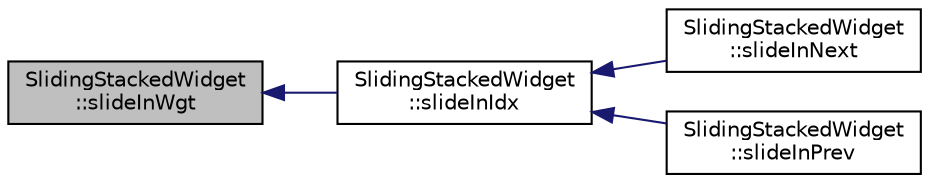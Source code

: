 digraph "SlidingStackedWidget::slideInWgt"
{
 // INTERACTIVE_SVG=YES
  bgcolor="transparent";
  edge [fontname="Helvetica",fontsize="10",labelfontname="Helvetica",labelfontsize="10"];
  node [fontname="Helvetica",fontsize="10",shape=record];
  rankdir="LR";
  Node1 [label="SlidingStackedWidget\l::slideInWgt",height=0.2,width=0.4,color="black", fillcolor="grey75", style="filled", fontcolor="black"];
  Node1 -> Node2 [dir="back",color="midnightblue",fontsize="10",style="solid",fontname="Helvetica"];
  Node2 [label="SlidingStackedWidget\l::slideInIdx",height=0.2,width=0.4,color="black",URL="$class_sliding_stacked_widget.html#aabd161d7cf704e4037ade499e8b46636"];
  Node2 -> Node3 [dir="back",color="midnightblue",fontsize="10",style="solid",fontname="Helvetica"];
  Node3 [label="SlidingStackedWidget\l::slideInNext",height=0.2,width=0.4,color="black",URL="$class_sliding_stacked_widget.html#a7be460f27a6b5f71325b1130d580eb4a"];
  Node2 -> Node4 [dir="back",color="midnightblue",fontsize="10",style="solid",fontname="Helvetica"];
  Node4 [label="SlidingStackedWidget\l::slideInPrev",height=0.2,width=0.4,color="black",URL="$class_sliding_stacked_widget.html#ab726634223ef321df3e0fb132f8f9396"];
}

